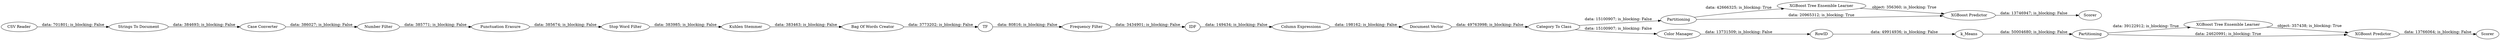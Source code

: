 digraph {
	"4062269630142620734_11" [label="Stop Word Filter"]
	"4062269630142620734_5" [label="Strings To Document"]
	"4062269630142620734_38" [label=Partitioning]
	"4062269630142620734_28" [label=Scorer]
	"4062269630142620734_14" [label=TF]
	"4062269630142620734_16" [label="Column Expressions"]
	"4062269630142620734_7" [label="Case Converter"]
	"4062269630142620734_2" [label="CSV Reader"]
	"4062269630142620734_9" [label="Number Filter"]
	"4062269630142620734_18" [label="Category To Class"]
	"4062269630142620734_8" [label="Punctuation Erasure"]
	"4062269630142620734_41" [label=Scorer]
	"4062269630142620734_22" [label=Partitioning]
	"4062269630142620734_29" [label="Frequency Filter"]
	"4062269630142620734_32" [label=k_Means]
	"4062269630142620734_26" [label="XGBoost Tree Ensemble Learner"]
	"4062269630142620734_15" [label=IDF]
	"4062269630142620734_34" [label="Color Manager"]
	"4062269630142620734_30" [label="Kuhlen Stemmer"]
	"4062269630142620734_31" [label=RowID]
	"4062269630142620734_39" [label="XGBoost Tree Ensemble Learner"]
	"4062269630142620734_40" [label="XGBoost Predictor"]
	"4062269630142620734_27" [label="XGBoost Predictor"]
	"4062269630142620734_12" [label="Bag Of Words Creator"]
	"4062269630142620734_17" [label="Document Vector"]
	"4062269630142620734_32" -> "4062269630142620734_38" [label="data: 50004680; is_blocking: False"]
	"4062269630142620734_9" -> "4062269630142620734_8" [label="data: 385771; is_blocking: False"]
	"4062269630142620734_18" -> "4062269630142620734_34" [label="data: 15100907; is_blocking: False"]
	"4062269630142620734_16" -> "4062269630142620734_17" [label="data: 198162; is_blocking: False"]
	"4062269630142620734_31" -> "4062269630142620734_32" [label="data: 49914936; is_blocking: False"]
	"4062269630142620734_7" -> "4062269630142620734_9" [label="data: 386027; is_blocking: False"]
	"4062269630142620734_11" -> "4062269630142620734_30" [label="data: 383985; is_blocking: False"]
	"4062269630142620734_12" -> "4062269630142620734_14" [label="data: 3773202; is_blocking: False"]
	"4062269630142620734_8" -> "4062269630142620734_11" [label="data: 385674; is_blocking: False"]
	"4062269630142620734_18" -> "4062269630142620734_22" [label="data: 15100907; is_blocking: False"]
	"4062269630142620734_38" -> "4062269630142620734_39" [label="data: 39122912; is_blocking: True"]
	"4062269630142620734_15" -> "4062269630142620734_16" [label="data: 149434; is_blocking: False"]
	"4062269630142620734_27" -> "4062269630142620734_28" [label="data: 13746947; is_blocking: False"]
	"4062269630142620734_34" -> "4062269630142620734_31" [label="data: 13731509; is_blocking: False"]
	"4062269630142620734_39" -> "4062269630142620734_40" [label="object: 357438; is_blocking: True"]
	"4062269630142620734_17" -> "4062269630142620734_18" [label="data: 49763998; is_blocking: False"]
	"4062269630142620734_26" -> "4062269630142620734_27" [label="object: 356360; is_blocking: True"]
	"4062269630142620734_14" -> "4062269630142620734_29" [label="data: 80816; is_blocking: False"]
	"4062269630142620734_5" -> "4062269630142620734_7" [label="data: 384693; is_blocking: False"]
	"4062269630142620734_2" -> "4062269630142620734_5" [label="data: 701801; is_blocking: False"]
	"4062269630142620734_29" -> "4062269630142620734_15" [label="data: 3434901; is_blocking: False"]
	"4062269630142620734_30" -> "4062269630142620734_12" [label="data: 383463; is_blocking: False"]
	"4062269630142620734_22" -> "4062269630142620734_27" [label="data: 20965312; is_blocking: True"]
	"4062269630142620734_40" -> "4062269630142620734_41" [label="data: 13766064; is_blocking: False"]
	"4062269630142620734_38" -> "4062269630142620734_40" [label="data: 24620991; is_blocking: True"]
	"4062269630142620734_22" -> "4062269630142620734_26" [label="data: 42666325; is_blocking: True"]
	rankdir=LR
}
